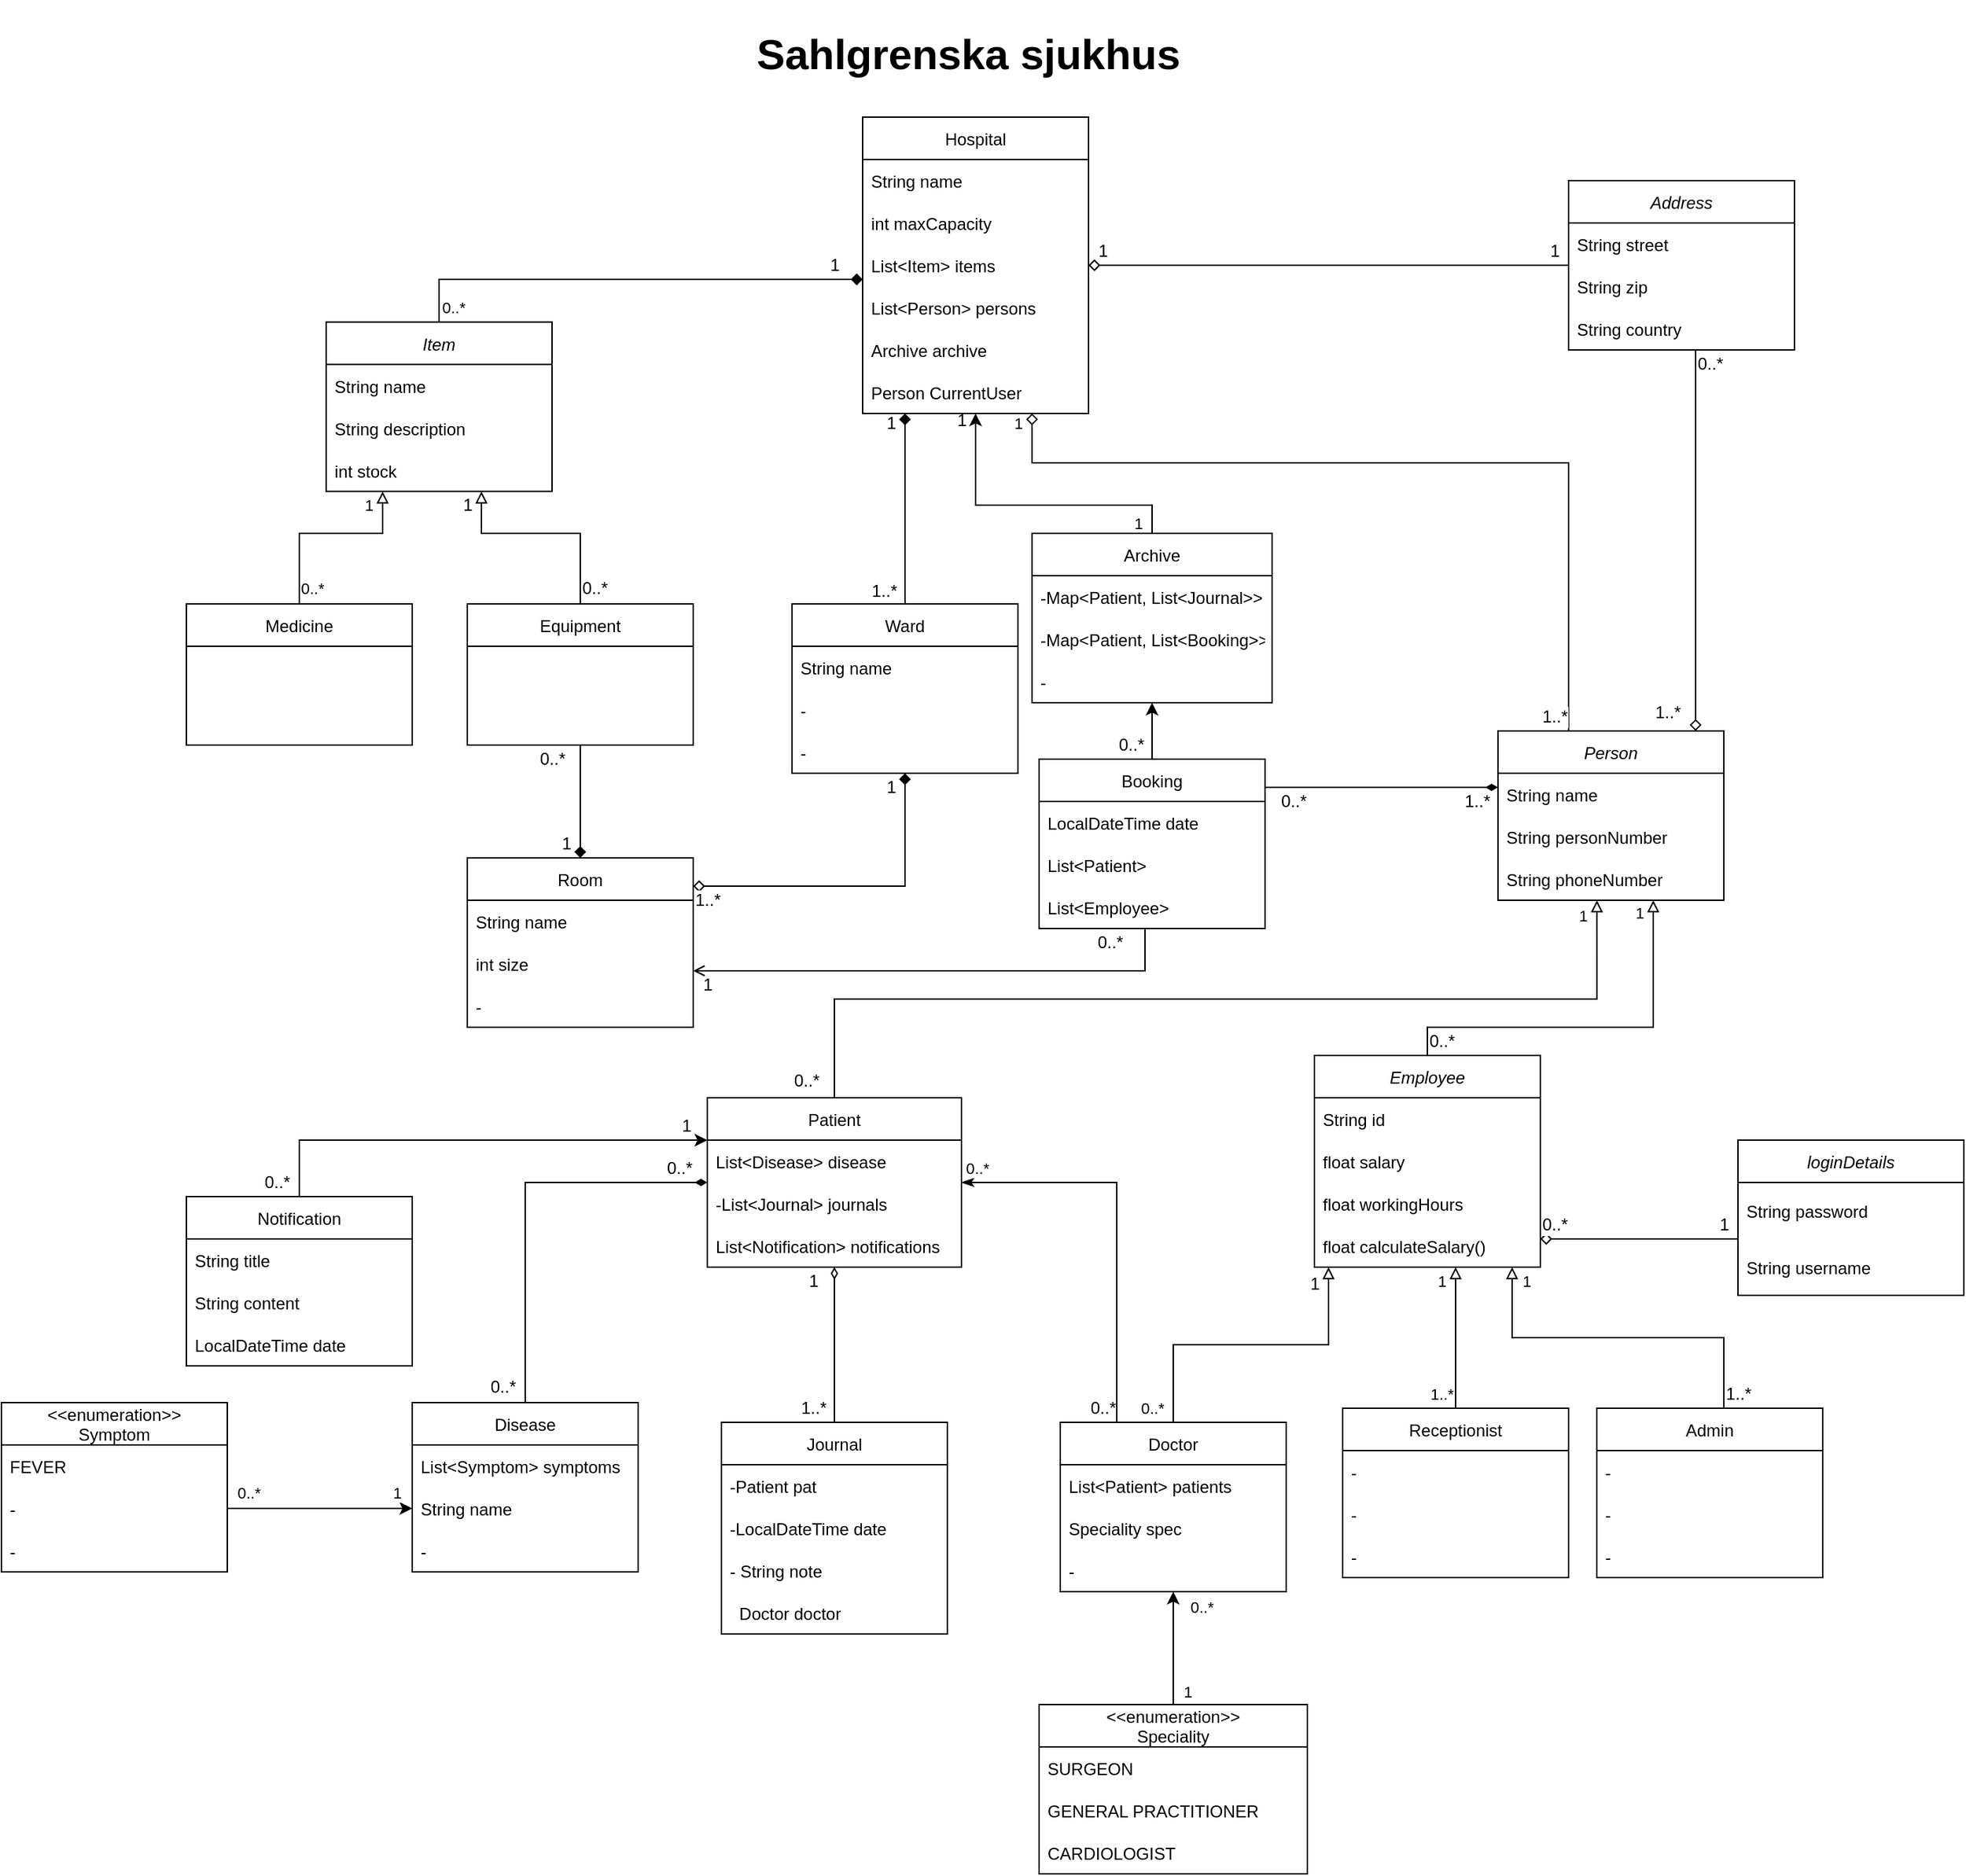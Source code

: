 <mxfile version="15.4.0" type="device"><diagram id="0UoRlzi65-XZR-ADYtH_" name="Page-1"><mxGraphModel dx="1663" dy="1570" grid="1" gridSize="10" guides="1" tooltips="1" connect="1" arrows="1" fold="1" page="1" pageScale="1" pageWidth="850" pageHeight="1100" math="0" shadow="0"><root><mxCell id="0"/><mxCell id="1" parent="0"/><mxCell id="B5mQjCqMpTKeqFQhilP3-2" value="&lt;h1 style=&quot;font-size: 30px;&quot;&gt;&lt;font style=&quot;font-size: 30px;&quot;&gt;&lt;span class=&quot;markedContent&quot; id=&quot;page3R_mcid2&quot; style=&quot;font-size: 30px;&quot;&gt;&lt;span style=&quot;left: 118.04px; top: 198.054px; font-size: 30px; font-family: sans-serif; transform: scaleX(0.93);&quot; dir=&quot;ltr&quot;&gt;Sahlgrenska sjukhus&lt;/span&gt;&lt;/span&gt;&lt;/font&gt;&lt;/h1&gt;" style="text;html=1;strokeColor=none;fillColor=none;align=center;verticalAlign=middle;whiteSpace=wrap;rounded=0;strokeWidth=8;fontSize=30;fontStyle=0" parent="1" vertex="1"><mxGeometry x="50" y="-390" width="370" height="40" as="geometry"/></mxCell><mxCell id="B5mQjCqMpTKeqFQhilP3-4" value="Person" style="swimlane;fontStyle=2;childLayout=stackLayout;horizontal=1;startSize=30;horizontalStack=0;resizeParent=1;resizeParentMax=0;resizeLast=0;collapsible=1;marginBottom=0;fontSize=12;strokeWidth=1;" parent="1" vertex="1"><mxGeometry x="610" y="110" width="160" height="120" as="geometry"/></mxCell><mxCell id="B5mQjCqMpTKeqFQhilP3-5" value="String name" style="text;strokeColor=none;fillColor=none;align=left;verticalAlign=middle;spacingLeft=4;spacingRight=4;overflow=hidden;points=[[0,0.5],[1,0.5]];portConstraint=eastwest;rotatable=0;fontSize=12;" parent="B5mQjCqMpTKeqFQhilP3-4" vertex="1"><mxGeometry y="30" width="160" height="30" as="geometry"/></mxCell><mxCell id="B5mQjCqMpTKeqFQhilP3-6" value="String personNumber" style="text;strokeColor=none;fillColor=none;align=left;verticalAlign=middle;spacingLeft=4;spacingRight=4;overflow=hidden;points=[[0,0.5],[1,0.5]];portConstraint=eastwest;rotatable=0;fontSize=12;" parent="B5mQjCqMpTKeqFQhilP3-4" vertex="1"><mxGeometry y="60" width="160" height="30" as="geometry"/></mxCell><mxCell id="B5mQjCqMpTKeqFQhilP3-7" value="String phoneNumber" style="text;strokeColor=none;fillColor=none;align=left;verticalAlign=middle;spacingLeft=4;spacingRight=4;overflow=hidden;points=[[0,0.5],[1,0.5]];portConstraint=eastwest;rotatable=0;fontSize=12;" parent="B5mQjCqMpTKeqFQhilP3-4" vertex="1"><mxGeometry y="90" width="160" height="30" as="geometry"/></mxCell><mxCell id="B5mQjCqMpTKeqFQhilP3-100" value="1" style="edgeStyle=orthogonalEdgeStyle;rounded=0;orthogonalLoop=1;jettySize=auto;html=1;fontSize=12;startArrow=diamond;startFill=1;endArrow=none;endFill=0;" parent="1" source="B5mQjCqMpTKeqFQhilP3-8" target="B5mQjCqMpTKeqFQhilP3-26" edge="1"><mxGeometry x="-0.75" y="10" relative="1" as="geometry"><mxPoint as="offset"/></mxGeometry></mxCell><mxCell id="B5mQjCqMpTKeqFQhilP3-144" value="0..*" style="edgeLabel;html=1;align=center;verticalAlign=middle;resizable=0;points=[];fontSize=12;" parent="B5mQjCqMpTKeqFQhilP3-100" vertex="1" connectable="0"><mxGeometry x="0.882" relative="1" as="geometry"><mxPoint x="-20" y="5" as="offset"/></mxGeometry></mxCell><mxCell id="B5mQjCqMpTKeqFQhilP3-8" value="Room" style="swimlane;fontStyle=0;childLayout=stackLayout;horizontal=1;startSize=30;horizontalStack=0;resizeParent=1;resizeParentMax=0;resizeLast=0;collapsible=1;marginBottom=0;fontSize=12;strokeWidth=1;" parent="1" vertex="1"><mxGeometry x="-120" y="200" width="160" height="120" as="geometry"/></mxCell><mxCell id="B5mQjCqMpTKeqFQhilP3-9" value="String name" style="text;strokeColor=none;fillColor=none;align=left;verticalAlign=middle;spacingLeft=4;spacingRight=4;overflow=hidden;points=[[0,0.5],[1,0.5]];portConstraint=eastwest;rotatable=0;fontSize=12;" parent="B5mQjCqMpTKeqFQhilP3-8" vertex="1"><mxGeometry y="30" width="160" height="30" as="geometry"/></mxCell><mxCell id="B5mQjCqMpTKeqFQhilP3-10" value="int size" style="text;strokeColor=none;fillColor=none;align=left;verticalAlign=middle;spacingLeft=4;spacingRight=4;overflow=hidden;points=[[0,0.5],[1,0.5]];portConstraint=eastwest;rotatable=0;fontSize=12;" parent="B5mQjCqMpTKeqFQhilP3-8" vertex="1"><mxGeometry y="60" width="160" height="30" as="geometry"/></mxCell><mxCell id="B5mQjCqMpTKeqFQhilP3-11" value="-" style="text;strokeColor=none;fillColor=none;align=left;verticalAlign=middle;spacingLeft=4;spacingRight=4;overflow=hidden;points=[[0,0.5],[1,0.5]];portConstraint=eastwest;rotatable=0;fontSize=12;" parent="B5mQjCqMpTKeqFQhilP3-8" vertex="1"><mxGeometry y="90" width="160" height="30" as="geometry"/></mxCell><mxCell id="LeWQNQjI-AW6BPyhMRMa-42" style="edgeStyle=orthogonalEdgeStyle;rounded=0;orthogonalLoop=1;jettySize=auto;html=1;entryX=0;entryY=0.25;entryDx=0;entryDy=0;" parent="1" source="B5mQjCqMpTKeqFQhilP3-12" target="B5mQjCqMpTKeqFQhilP3-16" edge="1"><mxGeometry relative="1" as="geometry"><Array as="points"><mxPoint x="-140" y="400"/><mxPoint x="-140" y="400"/></Array></mxGeometry></mxCell><mxCell id="B5mQjCqMpTKeqFQhilP3-12" value="Notification" style="swimlane;fontStyle=0;childLayout=stackLayout;horizontal=1;startSize=30;horizontalStack=0;resizeParent=1;resizeParentMax=0;resizeLast=0;collapsible=1;marginBottom=0;fontSize=12;strokeWidth=1;" parent="1" vertex="1"><mxGeometry x="-319" y="440" width="160" height="120" as="geometry"/></mxCell><mxCell id="B5mQjCqMpTKeqFQhilP3-13" value="String title" style="text;strokeColor=none;fillColor=none;align=left;verticalAlign=middle;spacingLeft=4;spacingRight=4;overflow=hidden;points=[[0,0.5],[1,0.5]];portConstraint=eastwest;rotatable=0;fontSize=12;" parent="B5mQjCqMpTKeqFQhilP3-12" vertex="1"><mxGeometry y="30" width="160" height="30" as="geometry"/></mxCell><mxCell id="B5mQjCqMpTKeqFQhilP3-14" value="String content" style="text;strokeColor=none;fillColor=none;align=left;verticalAlign=middle;spacingLeft=4;spacingRight=4;overflow=hidden;points=[[0,0.5],[1,0.5]];portConstraint=eastwest;rotatable=0;fontSize=12;" parent="B5mQjCqMpTKeqFQhilP3-12" vertex="1"><mxGeometry y="60" width="160" height="30" as="geometry"/></mxCell><mxCell id="B5mQjCqMpTKeqFQhilP3-15" value="LocalDateTime date" style="text;strokeColor=none;fillColor=none;align=left;verticalAlign=middle;spacingLeft=4;spacingRight=4;overflow=hidden;points=[[0,0.5],[1,0.5]];portConstraint=eastwest;rotatable=0;fontSize=12;" parent="B5mQjCqMpTKeqFQhilP3-12" vertex="1"><mxGeometry y="90" width="160" height="30" as="geometry"/></mxCell><mxCell id="B5mQjCqMpTKeqFQhilP3-53" style="edgeStyle=orthogonalEdgeStyle;rounded=0;orthogonalLoop=1;jettySize=auto;html=1;entryX=0.438;entryY=1;entryDx=0;entryDy=0;entryPerimeter=0;fontSize=12;endArrow=block;endFill=0;" parent="1" source="B5mQjCqMpTKeqFQhilP3-16" target="B5mQjCqMpTKeqFQhilP3-7" edge="1"><mxGeometry relative="1" as="geometry"><Array as="points"><mxPoint x="140" y="300"/><mxPoint x="680" y="300"/></Array></mxGeometry></mxCell><mxCell id="B5mQjCqMpTKeqFQhilP3-145" value="0..*" style="edgeLabel;html=1;align=center;verticalAlign=middle;resizable=0;points=[];fontSize=12;" parent="B5mQjCqMpTKeqFQhilP3-53" vertex="1" connectable="0"><mxGeometry x="-0.812" y="-2" relative="1" as="geometry"><mxPoint x="-22" y="52" as="offset"/></mxGeometry></mxCell><mxCell id="nRXnl9KmNHgFB3vZUYHG-23" value="1" style="edgeLabel;html=1;align=center;verticalAlign=middle;resizable=0;points=[];" parent="B5mQjCqMpTKeqFQhilP3-53" vertex="1" connectable="0"><mxGeometry x="0.943" relative="1" as="geometry"><mxPoint x="-10" y="-9" as="offset"/></mxGeometry></mxCell><mxCell id="B5mQjCqMpTKeqFQhilP3-82" style="edgeStyle=orthogonalEdgeStyle;rounded=0;orthogonalLoop=1;jettySize=auto;html=1;fontSize=12;startArrow=diamondThin;startFill=1;endArrow=none;endFill=0;" parent="1" source="B5mQjCqMpTKeqFQhilP3-16" target="B5mQjCqMpTKeqFQhilP3-78" edge="1"><mxGeometry relative="1" as="geometry"/></mxCell><mxCell id="B5mQjCqMpTKeqFQhilP3-87" style="edgeStyle=orthogonalEdgeStyle;rounded=0;orthogonalLoop=1;jettySize=auto;html=1;fontSize=12;startArrow=diamondThin;startFill=0;endArrow=none;endFill=0;" parent="1" source="B5mQjCqMpTKeqFQhilP3-16" target="B5mQjCqMpTKeqFQhilP3-83" edge="1"><mxGeometry relative="1" as="geometry"/></mxCell><mxCell id="B5mQjCqMpTKeqFQhilP3-16" value="Patient" style="swimlane;fontStyle=0;childLayout=stackLayout;horizontal=1;startSize=30;horizontalStack=0;resizeParent=1;resizeParentMax=0;resizeLast=0;collapsible=1;marginBottom=0;fontSize=12;strokeWidth=1;" parent="1" vertex="1"><mxGeometry x="50" y="370" width="180" height="120" as="geometry"/></mxCell><mxCell id="B5mQjCqMpTKeqFQhilP3-17" value="List&lt;Disease&gt; disease" style="text;strokeColor=none;fillColor=none;align=left;verticalAlign=middle;spacingLeft=4;spacingRight=4;overflow=hidden;points=[[0,0.5],[1,0.5]];portConstraint=eastwest;rotatable=0;fontSize=12;" parent="B5mQjCqMpTKeqFQhilP3-16" vertex="1"><mxGeometry y="30" width="180" height="30" as="geometry"/></mxCell><mxCell id="B5mQjCqMpTKeqFQhilP3-18" value="-List&lt;Journal&gt; journals" style="text;strokeColor=none;fillColor=none;align=left;verticalAlign=middle;spacingLeft=4;spacingRight=4;overflow=hidden;points=[[0,0.5],[1,0.5]];portConstraint=eastwest;rotatable=0;fontSize=12;" parent="B5mQjCqMpTKeqFQhilP3-16" vertex="1"><mxGeometry y="60" width="180" height="30" as="geometry"/></mxCell><mxCell id="B5mQjCqMpTKeqFQhilP3-19" value="List&lt;Notification&gt; notifications" style="text;strokeColor=none;fillColor=none;align=left;verticalAlign=middle;spacingLeft=4;spacingRight=4;overflow=hidden;points=[[0,0.5],[1,0.5]];portConstraint=eastwest;rotatable=0;fontSize=12;" parent="B5mQjCqMpTKeqFQhilP3-16" vertex="1"><mxGeometry y="90" width="180" height="30" as="geometry"/></mxCell><mxCell id="B5mQjCqMpTKeqFQhilP3-25" style="edgeStyle=orthogonalEdgeStyle;rounded=0;orthogonalLoop=1;jettySize=auto;html=1;fontSize=12;endArrow=block;endFill=0;" parent="1" source="B5mQjCqMpTKeqFQhilP3-20" target="B5mQjCqMpTKeqFQhilP3-4" edge="1"><mxGeometry relative="1" as="geometry"><Array as="points"><mxPoint x="560" y="320"/><mxPoint x="720" y="320"/></Array></mxGeometry></mxCell><mxCell id="B5mQjCqMpTKeqFQhilP3-132" value="0..*" style="edgeLabel;html=1;align=center;verticalAlign=middle;resizable=0;points=[];fontSize=12;" parent="B5mQjCqMpTKeqFQhilP3-25" vertex="1" connectable="0"><mxGeometry x="-0.867" relative="1" as="geometry"><mxPoint x="10" y="8" as="offset"/></mxGeometry></mxCell><mxCell id="nRXnl9KmNHgFB3vZUYHG-22" value="1" style="edgeLabel;html=1;align=center;verticalAlign=middle;resizable=0;points=[];" parent="B5mQjCqMpTKeqFQhilP3-25" vertex="1" connectable="0"><mxGeometry x="0.837" y="1" relative="1" as="geometry"><mxPoint x="-9" y="-13" as="offset"/></mxGeometry></mxCell><mxCell id="B5mQjCqMpTKeqFQhilP3-20" value="Employee" style="swimlane;fontStyle=2;childLayout=stackLayout;horizontal=1;startSize=30;horizontalStack=0;resizeParent=1;resizeParentMax=0;resizeLast=0;collapsible=1;marginBottom=0;fontSize=12;strokeWidth=1;" parent="1" vertex="1"><mxGeometry x="480" y="340" width="160" height="150" as="geometry"/></mxCell><mxCell id="B5mQjCqMpTKeqFQhilP3-21" value="String id" style="text;strokeColor=none;fillColor=none;align=left;verticalAlign=middle;spacingLeft=4;spacingRight=4;overflow=hidden;points=[[0,0.5],[1,0.5]];portConstraint=eastwest;rotatable=0;fontSize=12;" parent="B5mQjCqMpTKeqFQhilP3-20" vertex="1"><mxGeometry y="30" width="160" height="30" as="geometry"/></mxCell><mxCell id="B5mQjCqMpTKeqFQhilP3-22" value="float salary" style="text;strokeColor=none;fillColor=none;align=left;verticalAlign=middle;spacingLeft=4;spacingRight=4;overflow=hidden;points=[[0,0.5],[1,0.5]];portConstraint=eastwest;rotatable=0;fontSize=12;" parent="B5mQjCqMpTKeqFQhilP3-20" vertex="1"><mxGeometry y="60" width="160" height="30" as="geometry"/></mxCell><mxCell id="B5mQjCqMpTKeqFQhilP3-130" value="float workingHours" style="text;strokeColor=none;fillColor=none;align=left;verticalAlign=middle;spacingLeft=4;spacingRight=4;overflow=hidden;points=[[0,0.5],[1,0.5]];portConstraint=eastwest;rotatable=0;fontSize=12;" parent="B5mQjCqMpTKeqFQhilP3-20" vertex="1"><mxGeometry y="90" width="160" height="30" as="geometry"/></mxCell><mxCell id="B5mQjCqMpTKeqFQhilP3-131" value="float calculateSalary()" style="text;strokeColor=none;fillColor=none;align=left;verticalAlign=middle;spacingLeft=4;spacingRight=4;overflow=hidden;points=[[0,0.5],[1,0.5]];portConstraint=eastwest;rotatable=0;fontSize=12;" parent="B5mQjCqMpTKeqFQhilP3-20" vertex="1"><mxGeometry y="120" width="160" height="30" as="geometry"/></mxCell><mxCell id="B5mQjCqMpTKeqFQhilP3-26" value="Equipment" style="swimlane;fontStyle=0;childLayout=stackLayout;horizontal=1;startSize=30;horizontalStack=0;resizeParent=1;resizeParentMax=0;resizeLast=0;collapsible=1;marginBottom=0;fontSize=12;strokeWidth=1;" parent="1" vertex="1"><mxGeometry x="-120" y="20" width="160" height="100" as="geometry"/></mxCell><mxCell id="B5mQjCqMpTKeqFQhilP3-43" value="Address" style="swimlane;fontStyle=2;childLayout=stackLayout;horizontal=1;startSize=30;horizontalStack=0;resizeParent=1;resizeParentMax=0;resizeLast=0;collapsible=1;marginBottom=0;fontSize=12;strokeWidth=1;" parent="1" vertex="1"><mxGeometry x="660" y="-280" width="160" height="120" as="geometry"/></mxCell><mxCell id="B5mQjCqMpTKeqFQhilP3-44" value="String street" style="text;strokeColor=none;fillColor=none;align=left;verticalAlign=middle;spacingLeft=4;spacingRight=4;overflow=hidden;points=[[0,0.5],[1,0.5]];portConstraint=eastwest;rotatable=0;fontSize=12;" parent="B5mQjCqMpTKeqFQhilP3-43" vertex="1"><mxGeometry y="30" width="160" height="30" as="geometry"/></mxCell><mxCell id="B5mQjCqMpTKeqFQhilP3-45" value="String zip" style="text;strokeColor=none;fillColor=none;align=left;verticalAlign=middle;spacingLeft=4;spacingRight=4;overflow=hidden;points=[[0,0.5],[1,0.5]];portConstraint=eastwest;rotatable=0;fontSize=12;" parent="B5mQjCqMpTKeqFQhilP3-43" vertex="1"><mxGeometry y="60" width="160" height="30" as="geometry"/></mxCell><mxCell id="B5mQjCqMpTKeqFQhilP3-46" value="String country" style="text;strokeColor=none;fillColor=none;align=left;verticalAlign=middle;spacingLeft=4;spacingRight=4;overflow=hidden;points=[[0,0.5],[1,0.5]];portConstraint=eastwest;rotatable=0;fontSize=12;" parent="B5mQjCqMpTKeqFQhilP3-43" vertex="1"><mxGeometry y="90" width="160" height="30" as="geometry"/></mxCell><mxCell id="B5mQjCqMpTKeqFQhilP3-47" value="1..*" style="edgeStyle=orthogonalEdgeStyle;rounded=0;orthogonalLoop=1;jettySize=auto;html=1;fontSize=12;endArrow=none;endFill=0;startArrow=diamond;startFill=0;" parent="1" source="B5mQjCqMpTKeqFQhilP3-4" target="B5mQjCqMpTKeqFQhilP3-43" edge="1"><mxGeometry x="-0.9" y="20" relative="1" as="geometry"><mxPoint x="1030.0" y="70" as="targetPoint"/><Array as="points"><mxPoint x="750" y="80"/><mxPoint x="750" y="80"/></Array><mxPoint as="offset"/></mxGeometry></mxCell><mxCell id="B5mQjCqMpTKeqFQhilP3-159" value="0..*" style="edgeLabel;html=1;align=center;verticalAlign=middle;resizable=0;points=[];fontSize=12;" parent="B5mQjCqMpTKeqFQhilP3-47" vertex="1" connectable="0"><mxGeometry x="0.57" relative="1" as="geometry"><mxPoint x="10" y="-48" as="offset"/></mxGeometry></mxCell><mxCell id="B5mQjCqMpTKeqFQhilP3-73" value="1" style="edgeStyle=orthogonalEdgeStyle;rounded=0;orthogonalLoop=1;jettySize=auto;html=1;fontSize=12;startArrow=diamond;startFill=1;endArrow=none;endFill=0;" parent="1" source="B5mQjCqMpTKeqFQhilP3-59" target="B5mQjCqMpTKeqFQhilP3-69" edge="1"><mxGeometry x="-0.905" y="-10" relative="1" as="geometry"><Array as="points"><mxPoint x="190" y="-40"/><mxPoint x="190" y="-40"/></Array><mxPoint as="offset"/></mxGeometry></mxCell><mxCell id="B5mQjCqMpTKeqFQhilP3-107" value="1..*" style="edgeLabel;html=1;align=center;verticalAlign=middle;resizable=0;points=[];fontSize=12;" parent="B5mQjCqMpTKeqFQhilP3-73" vertex="1" connectable="0"><mxGeometry x="0.534" relative="1" as="geometry"><mxPoint x="-15" y="22" as="offset"/></mxGeometry></mxCell><mxCell id="B5mQjCqMpTKeqFQhilP3-75" style="edgeStyle=orthogonalEdgeStyle;rounded=0;orthogonalLoop=1;jettySize=auto;html=1;fontSize=12;startArrow=block;startFill=0;endArrow=none;endFill=0;" parent="1" source="nRXnl9KmNHgFB3vZUYHG-1" target="B5mQjCqMpTKeqFQhilP3-94" edge="1"><mxGeometry relative="1" as="geometry"><mxPoint x="720" y="-73.28" as="targetPoint"/><Array as="points"><mxPoint x="-180" y="-30"/><mxPoint x="-239" y="-30"/></Array></mxGeometry></mxCell><mxCell id="B5mQjCqMpTKeqFQhilP3-115" value="0..*" style="edgeLabel;html=1;align=center;verticalAlign=middle;resizable=0;points=[];fontSize=12;" parent="B5mQjCqMpTKeqFQhilP3-75" vertex="1" connectable="0"><mxGeometry x="0.894" y="-2" relative="1" as="geometry"><mxPoint x="-8" y="18" as="offset"/></mxGeometry></mxCell><mxCell id="nRXnl9KmNHgFB3vZUYHG-11" value="1" style="edgeLabel;html=1;align=center;verticalAlign=middle;resizable=0;points=[];" parent="B5mQjCqMpTKeqFQhilP3-75" vertex="1" connectable="0"><mxGeometry x="-0.502" relative="1" as="geometry"><mxPoint x="-5" y="-20" as="offset"/></mxGeometry></mxCell><mxCell id="nRXnl9KmNHgFB3vZUYHG-12" value="0..*" style="edgeLabel;html=1;align=center;verticalAlign=middle;resizable=0;points=[];" parent="B5mQjCqMpTKeqFQhilP3-75" vertex="1" connectable="0"><mxGeometry x="0.828" y="2" relative="1" as="geometry"><mxPoint x="7" as="offset"/></mxGeometry></mxCell><mxCell id="B5mQjCqMpTKeqFQhilP3-76" style="edgeStyle=orthogonalEdgeStyle;rounded=0;orthogonalLoop=1;jettySize=auto;html=1;fontSize=12;startArrow=block;startFill=0;endArrow=none;endFill=0;" parent="1" source="nRXnl9KmNHgFB3vZUYHG-1" target="B5mQjCqMpTKeqFQhilP3-26" edge="1"><mxGeometry relative="1" as="geometry"><Array as="points"><mxPoint x="-110" y="-30"/><mxPoint x="-40" y="-30"/></Array></mxGeometry></mxCell><mxCell id="B5mQjCqMpTKeqFQhilP3-108" value="1" style="edgeLabel;html=1;align=center;verticalAlign=middle;resizable=0;points=[];fontSize=12;" parent="B5mQjCqMpTKeqFQhilP3-76" vertex="1" connectable="0"><mxGeometry x="-0.684" y="-1" relative="1" as="geometry"><mxPoint x="-9" y="-14" as="offset"/></mxGeometry></mxCell><mxCell id="B5mQjCqMpTKeqFQhilP3-109" value="0..*" style="edgeLabel;html=1;align=center;verticalAlign=middle;resizable=0;points=[];fontSize=12;" parent="B5mQjCqMpTKeqFQhilP3-76" vertex="1" connectable="0"><mxGeometry x="0.725" y="2" relative="1" as="geometry"><mxPoint x="8" y="9" as="offset"/></mxGeometry></mxCell><mxCell id="B5mQjCqMpTKeqFQhilP3-88" style="edgeStyle=orthogonalEdgeStyle;rounded=0;orthogonalLoop=1;jettySize=auto;html=1;fontSize=12;startArrow=diamond;startFill=0;endArrow=none;endFill=0;" parent="1" source="B5mQjCqMpTKeqFQhilP3-59" target="B5mQjCqMpTKeqFQhilP3-4" edge="1"><mxGeometry relative="1" as="geometry"><Array as="points"><mxPoint x="280" y="-80"/><mxPoint x="660" y="-80"/></Array></mxGeometry></mxCell><mxCell id="B5mQjCqMpTKeqFQhilP3-111" value="1" style="edgeLabel;html=1;align=center;verticalAlign=middle;resizable=0;points=[];fontSize=12;" parent="B5mQjCqMpTKeqFQhilP3-88" vertex="1" connectable="0"><mxGeometry x="-0.905" y="1" relative="1" as="geometry"><mxPoint x="-51" y="-24" as="offset"/></mxGeometry></mxCell><mxCell id="B5mQjCqMpTKeqFQhilP3-112" value="1..*" style="edgeLabel;html=1;align=center;verticalAlign=middle;resizable=0;points=[];fontSize=12;" parent="B5mQjCqMpTKeqFQhilP3-88" vertex="1" connectable="0"><mxGeometry x="0.759" relative="1" as="geometry"><mxPoint x="-10" y="63" as="offset"/></mxGeometry></mxCell><mxCell id="nRXnl9KmNHgFB3vZUYHG-31" value="1" style="edgeLabel;html=1;align=center;verticalAlign=middle;resizable=0;points=[];" parent="B5mQjCqMpTKeqFQhilP3-88" vertex="1" connectable="0"><mxGeometry x="-0.953" y="3" relative="1" as="geometry"><mxPoint x="-13" y="-7" as="offset"/></mxGeometry></mxCell><mxCell id="B5mQjCqMpTKeqFQhilP3-93" style="edgeStyle=orthogonalEdgeStyle;rounded=0;orthogonalLoop=1;jettySize=auto;html=1;fontSize=12;startArrow=diamond;startFill=0;endArrow=none;endFill=0;" parent="1" source="B5mQjCqMpTKeqFQhilP3-59" target="B5mQjCqMpTKeqFQhilP3-43" edge="1"><mxGeometry relative="1" as="geometry"><Array as="points"><mxPoint x="310" y="-130"/></Array></mxGeometry></mxCell><mxCell id="B5mQjCqMpTKeqFQhilP3-113" value="1" style="edgeLabel;html=1;align=center;verticalAlign=middle;resizable=0;points=[];fontSize=12;" parent="B5mQjCqMpTKeqFQhilP3-93" vertex="1" connectable="0"><mxGeometry x="-0.918" y="-1" relative="1" as="geometry"><mxPoint x="-4" y="-11" as="offset"/></mxGeometry></mxCell><mxCell id="B5mQjCqMpTKeqFQhilP3-114" value="1" style="edgeLabel;html=1;align=center;verticalAlign=middle;resizable=0;points=[];fontSize=12;" parent="B5mQjCqMpTKeqFQhilP3-93" vertex="1" connectable="0"><mxGeometry x="0.869" y="-2" relative="1" as="geometry"><mxPoint x="12" y="-12" as="offset"/></mxGeometry></mxCell><mxCell id="B5mQjCqMpTKeqFQhilP3-59" value="Hospital" style="swimlane;fontStyle=0;childLayout=stackLayout;horizontal=1;startSize=30;horizontalStack=0;resizeParent=1;resizeParentMax=0;resizeLast=0;collapsible=1;marginBottom=0;fontSize=12;strokeWidth=1;" parent="1" vertex="1"><mxGeometry x="160" y="-325" width="160" height="210" as="geometry"/></mxCell><mxCell id="B5mQjCqMpTKeqFQhilP3-60" value="String name" style="text;strokeColor=none;fillColor=none;align=left;verticalAlign=middle;spacingLeft=4;spacingRight=4;overflow=hidden;points=[[0,0.5],[1,0.5]];portConstraint=eastwest;rotatable=0;fontSize=12;" parent="B5mQjCqMpTKeqFQhilP3-59" vertex="1"><mxGeometry y="30" width="160" height="30" as="geometry"/></mxCell><mxCell id="B5mQjCqMpTKeqFQhilP3-61" value="int maxCapacity" style="text;strokeColor=none;fillColor=none;align=left;verticalAlign=middle;spacingLeft=4;spacingRight=4;overflow=hidden;points=[[0,0.5],[1,0.5]];portConstraint=eastwest;rotatable=0;fontSize=12;" parent="B5mQjCqMpTKeqFQhilP3-59" vertex="1"><mxGeometry y="60" width="160" height="30" as="geometry"/></mxCell><mxCell id="nRXnl9KmNHgFB3vZUYHG-10" value="List&lt;Item&gt; items" style="text;strokeColor=none;fillColor=none;align=left;verticalAlign=middle;spacingLeft=4;spacingRight=4;overflow=hidden;points=[[0,0.5],[1,0.5]];portConstraint=eastwest;rotatable=0;fontSize=12;" parent="B5mQjCqMpTKeqFQhilP3-59" vertex="1"><mxGeometry y="90" width="160" height="30" as="geometry"/></mxCell><mxCell id="nRXnl9KmNHgFB3vZUYHG-32" value="List&lt;Person&gt; persons" style="text;strokeColor=none;fillColor=none;align=left;verticalAlign=middle;spacingLeft=4;spacingRight=4;overflow=hidden;points=[[0,0.5],[1,0.5]];portConstraint=eastwest;rotatable=0;fontSize=12;" parent="B5mQjCqMpTKeqFQhilP3-59" vertex="1"><mxGeometry y="120" width="160" height="30" as="geometry"/></mxCell><mxCell id="nRXnl9KmNHgFB3vZUYHG-42" value="Archive archive" style="text;strokeColor=none;fillColor=none;align=left;verticalAlign=middle;spacingLeft=4;spacingRight=4;overflow=hidden;points=[[0,0.5],[1,0.5]];portConstraint=eastwest;rotatable=0;fontSize=12;" parent="B5mQjCqMpTKeqFQhilP3-59" vertex="1"><mxGeometry y="150" width="160" height="30" as="geometry"/></mxCell><mxCell id="u0HvfiVG0HD8jwC7soJ5-3" value="Person CurrentUser" style="text;strokeColor=none;fillColor=none;align=left;verticalAlign=middle;spacingLeft=4;spacingRight=4;overflow=hidden;points=[[0,0.5],[1,0.5]];portConstraint=eastwest;rotatable=0;fontSize=12;" vertex="1" parent="B5mQjCqMpTKeqFQhilP3-59"><mxGeometry y="180" width="160" height="30" as="geometry"/></mxCell><mxCell id="B5mQjCqMpTKeqFQhilP3-64" value="loginDetails" style="swimlane;fontStyle=2;childLayout=stackLayout;horizontal=1;startSize=30;horizontalStack=0;resizeParent=1;resizeParentMax=0;resizeLast=0;collapsible=1;marginBottom=0;fontSize=12;strokeWidth=1;" parent="1" vertex="1"><mxGeometry x="780" y="400" width="160" height="110" as="geometry"/></mxCell><mxCell id="B5mQjCqMpTKeqFQhilP3-65" value="String password" style="text;strokeColor=none;fillColor=none;align=left;verticalAlign=middle;spacingLeft=4;spacingRight=4;overflow=hidden;points=[[0,0.5],[1,0.5]];portConstraint=eastwest;rotatable=0;fontSize=12;" parent="B5mQjCqMpTKeqFQhilP3-64" vertex="1"><mxGeometry y="30" width="160" height="40" as="geometry"/></mxCell><mxCell id="B5mQjCqMpTKeqFQhilP3-66" value="String username" style="text;strokeColor=none;fillColor=none;align=left;verticalAlign=middle;spacingLeft=4;spacingRight=4;overflow=hidden;points=[[0,0.5],[1,0.5]];portConstraint=eastwest;rotatable=0;fontSize=12;" parent="B5mQjCqMpTKeqFQhilP3-64" vertex="1"><mxGeometry y="70" width="160" height="40" as="geometry"/></mxCell><mxCell id="B5mQjCqMpTKeqFQhilP3-68" value="0..*" style="edgeStyle=orthogonalEdgeStyle;rounded=0;orthogonalLoop=1;jettySize=auto;html=1;fontSize=12;startArrow=diamond;startFill=0;endArrow=none;endFill=0;" parent="1" source="B5mQjCqMpTKeqFQhilP3-20" target="B5mQjCqMpTKeqFQhilP3-64" edge="1"><mxGeometry x="-0.857" y="10" relative="1" as="geometry"><Array as="points"><mxPoint x="730" y="470"/><mxPoint x="730" y="470"/></Array><mxPoint as="offset"/></mxGeometry></mxCell><mxCell id="B5mQjCqMpTKeqFQhilP3-143" value="1" style="edgeLabel;html=1;align=center;verticalAlign=middle;resizable=0;points=[];fontSize=12;" parent="B5mQjCqMpTKeqFQhilP3-68" vertex="1" connectable="0"><mxGeometry x="0.692" y="1" relative="1" as="geometry"><mxPoint x="11" y="-9" as="offset"/></mxGeometry></mxCell><mxCell id="B5mQjCqMpTKeqFQhilP3-74" value="1" style="edgeStyle=orthogonalEdgeStyle;rounded=0;orthogonalLoop=1;jettySize=auto;html=1;fontSize=12;startArrow=diamond;startFill=1;endArrow=diamond;endFill=0;" parent="1" source="B5mQjCqMpTKeqFQhilP3-69" target="B5mQjCqMpTKeqFQhilP3-8" edge="1"><mxGeometry x="-0.913" y="-10" relative="1" as="geometry"><Array as="points"><mxPoint x="190" y="220"/></Array><mxPoint as="offset"/></mxGeometry></mxCell><mxCell id="B5mQjCqMpTKeqFQhilP3-106" value="1..*" style="edgeLabel;html=1;align=center;verticalAlign=middle;resizable=0;points=[];fontSize=12;" parent="B5mQjCqMpTKeqFQhilP3-74" vertex="1" connectable="0"><mxGeometry x="0.226" relative="1" as="geometry"><mxPoint x="-79" y="10" as="offset"/></mxGeometry></mxCell><mxCell id="B5mQjCqMpTKeqFQhilP3-69" value="Ward" style="swimlane;fontStyle=0;childLayout=stackLayout;horizontal=1;startSize=30;horizontalStack=0;resizeParent=1;resizeParentMax=0;resizeLast=0;collapsible=1;marginBottom=0;fontSize=12;strokeWidth=1;" parent="1" vertex="1"><mxGeometry x="110" y="20" width="160" height="120" as="geometry"/></mxCell><mxCell id="B5mQjCqMpTKeqFQhilP3-70" value="String name" style="text;strokeColor=none;fillColor=none;align=left;verticalAlign=middle;spacingLeft=4;spacingRight=4;overflow=hidden;points=[[0,0.5],[1,0.5]];portConstraint=eastwest;rotatable=0;fontSize=12;" parent="B5mQjCqMpTKeqFQhilP3-69" vertex="1"><mxGeometry y="30" width="160" height="30" as="geometry"/></mxCell><mxCell id="B5mQjCqMpTKeqFQhilP3-71" value="-" style="text;strokeColor=none;fillColor=none;align=left;verticalAlign=middle;spacingLeft=4;spacingRight=4;overflow=hidden;points=[[0,0.5],[1,0.5]];portConstraint=eastwest;rotatable=0;fontSize=12;" parent="B5mQjCqMpTKeqFQhilP3-69" vertex="1"><mxGeometry y="60" width="160" height="30" as="geometry"/></mxCell><mxCell id="B5mQjCqMpTKeqFQhilP3-72" value="-" style="text;strokeColor=none;fillColor=none;align=left;verticalAlign=middle;spacingLeft=4;spacingRight=4;overflow=hidden;points=[[0,0.5],[1,0.5]];portConstraint=eastwest;rotatable=0;fontSize=12;" parent="B5mQjCqMpTKeqFQhilP3-69" vertex="1"><mxGeometry y="90" width="160" height="30" as="geometry"/></mxCell><mxCell id="B5mQjCqMpTKeqFQhilP3-78" value="Disease" style="swimlane;fontStyle=0;childLayout=stackLayout;horizontal=1;startSize=30;horizontalStack=0;resizeParent=1;resizeParentMax=0;resizeLast=0;collapsible=1;marginBottom=0;fontSize=12;strokeWidth=1;" parent="1" vertex="1"><mxGeometry x="-159" y="586" width="160" height="120" as="geometry"/></mxCell><mxCell id="B5mQjCqMpTKeqFQhilP3-79" value="List&lt;Symptom&gt; symptoms" style="text;strokeColor=none;fillColor=none;align=left;verticalAlign=middle;spacingLeft=4;spacingRight=4;overflow=hidden;points=[[0,0.5],[1,0.5]];portConstraint=eastwest;rotatable=0;fontSize=12;" parent="B5mQjCqMpTKeqFQhilP3-78" vertex="1"><mxGeometry y="30" width="160" height="30" as="geometry"/></mxCell><mxCell id="B5mQjCqMpTKeqFQhilP3-80" value="String name" style="text;strokeColor=none;fillColor=none;align=left;verticalAlign=middle;spacingLeft=4;spacingRight=4;overflow=hidden;points=[[0,0.5],[1,0.5]];portConstraint=eastwest;rotatable=0;fontSize=12;" parent="B5mQjCqMpTKeqFQhilP3-78" vertex="1"><mxGeometry y="60" width="160" height="30" as="geometry"/></mxCell><mxCell id="B5mQjCqMpTKeqFQhilP3-81" value="-" style="text;strokeColor=none;fillColor=none;align=left;verticalAlign=middle;spacingLeft=4;spacingRight=4;overflow=hidden;points=[[0,0.5],[1,0.5]];portConstraint=eastwest;rotatable=0;fontSize=12;" parent="B5mQjCqMpTKeqFQhilP3-78" vertex="1"><mxGeometry y="90" width="160" height="30" as="geometry"/></mxCell><mxCell id="B5mQjCqMpTKeqFQhilP3-83" value="Journal" style="swimlane;fontStyle=0;childLayout=stackLayout;horizontal=1;startSize=30;horizontalStack=0;resizeParent=1;resizeParentMax=0;resizeLast=0;collapsible=1;marginBottom=0;fontSize=12;strokeWidth=1;" parent="1" vertex="1"><mxGeometry x="60" y="600" width="160" height="150" as="geometry"/></mxCell><mxCell id="B5mQjCqMpTKeqFQhilP3-84" value="-Patient pat" style="text;strokeColor=none;fillColor=none;align=left;verticalAlign=middle;spacingLeft=4;spacingRight=4;overflow=hidden;points=[[0,0.5],[1,0.5]];portConstraint=eastwest;rotatable=0;fontSize=12;" parent="B5mQjCqMpTKeqFQhilP3-83" vertex="1"><mxGeometry y="30" width="160" height="30" as="geometry"/></mxCell><mxCell id="B5mQjCqMpTKeqFQhilP3-85" value="-LocalDateTime date" style="text;strokeColor=none;fillColor=none;align=left;verticalAlign=middle;spacingLeft=4;spacingRight=4;overflow=hidden;points=[[0,0.5],[1,0.5]];portConstraint=eastwest;rotatable=0;fontSize=12;" parent="B5mQjCqMpTKeqFQhilP3-83" vertex="1"><mxGeometry y="60" width="160" height="30" as="geometry"/></mxCell><mxCell id="B5mQjCqMpTKeqFQhilP3-86" value="- String note" style="text;strokeColor=none;fillColor=none;align=left;verticalAlign=middle;spacingLeft=4;spacingRight=4;overflow=hidden;points=[[0,0.5],[1,0.5]];portConstraint=eastwest;rotatable=0;fontSize=12;" parent="B5mQjCqMpTKeqFQhilP3-83" vertex="1"><mxGeometry y="90" width="160" height="30" as="geometry"/></mxCell><mxCell id="nRXnl9KmNHgFB3vZUYHG-40" value="  Doctor doctor" style="text;strokeColor=none;fillColor=none;align=left;verticalAlign=middle;spacingLeft=4;spacingRight=4;overflow=hidden;points=[[0,0.5],[1,0.5]];portConstraint=eastwest;rotatable=0;fontSize=12;" parent="B5mQjCqMpTKeqFQhilP3-83" vertex="1"><mxGeometry y="120" width="160" height="30" as="geometry"/></mxCell><mxCell id="B5mQjCqMpTKeqFQhilP3-94" value="Medicine" style="swimlane;fontStyle=0;childLayout=stackLayout;horizontal=1;startSize=30;horizontalStack=0;resizeParent=1;resizeParentMax=0;resizeLast=0;collapsible=1;marginBottom=0;fontSize=12;strokeWidth=1;" parent="1" vertex="1"><mxGeometry x="-319" y="20" width="160" height="100" as="geometry"/></mxCell><mxCell id="B5mQjCqMpTKeqFQhilP3-118" value="1" style="text;html=1;align=center;verticalAlign=middle;resizable=0;points=[];autosize=1;strokeColor=none;fillColor=none;fontSize=12;" parent="1" vertex="1"><mxGeometry x="130" y="-230" width="20" height="20" as="geometry"/></mxCell><mxCell id="B5mQjCqMpTKeqFQhilP3-125" value="1" style="edgeStyle=orthogonalEdgeStyle;rounded=0;orthogonalLoop=1;jettySize=auto;html=1;fontSize=12;startArrow=none;startFill=0;endArrow=block;endFill=0;" parent="1" source="B5mQjCqMpTKeqFQhilP3-119" target="B5mQjCqMpTKeqFQhilP3-20" edge="1"><mxGeometry x="0.895" y="10" relative="1" as="geometry"><Array as="points"><mxPoint x="380" y="545"/><mxPoint x="490" y="545"/></Array><mxPoint as="offset"/></mxGeometry></mxCell><mxCell id="nRXnl9KmNHgFB3vZUYHG-13" value="0..*" style="edgeLabel;html=1;align=center;verticalAlign=middle;resizable=0;points=[];" parent="B5mQjCqMpTKeqFQhilP3-125" vertex="1" connectable="0"><mxGeometry x="-0.826" y="-3" relative="1" as="geometry"><mxPoint x="-18" y="9" as="offset"/></mxGeometry></mxCell><mxCell id="B5mQjCqMpTKeqFQhilP3-141" style="edgeStyle=orthogonalEdgeStyle;rounded=0;orthogonalLoop=1;jettySize=auto;html=1;fontSize=12;startArrow=none;startFill=0;endArrow=classicThin;endFill=1;exitX=0.25;exitY=0;exitDx=0;exitDy=0;" parent="1" source="B5mQjCqMpTKeqFQhilP3-119" target="B5mQjCqMpTKeqFQhilP3-16" edge="1"><mxGeometry relative="1" as="geometry"><Array as="points"><mxPoint x="340" y="430"/></Array></mxGeometry></mxCell><mxCell id="nRXnl9KmNHgFB3vZUYHG-26" value="0..*" style="edgeLabel;html=1;align=center;verticalAlign=middle;resizable=0;points=[];" parent="B5mQjCqMpTKeqFQhilP3-141" vertex="1" connectable="0"><mxGeometry x="0.839" y="3" relative="1" as="geometry"><mxPoint x="-12" y="-13" as="offset"/></mxGeometry></mxCell><mxCell id="B5mQjCqMpTKeqFQhilP3-119" value="Doctor" style="swimlane;fontStyle=0;childLayout=stackLayout;horizontal=1;startSize=30;horizontalStack=0;resizeParent=1;resizeParentMax=0;resizeLast=0;collapsible=1;marginBottom=0;fontSize=12;strokeWidth=1;" parent="1" vertex="1"><mxGeometry x="300" y="600" width="160" height="120" as="geometry"/></mxCell><mxCell id="B5mQjCqMpTKeqFQhilP3-120" value="List&lt;Patient&gt; patients" style="text;strokeColor=none;fillColor=none;align=left;verticalAlign=middle;spacingLeft=4;spacingRight=4;overflow=hidden;points=[[0,0.5],[1,0.5]];portConstraint=eastwest;rotatable=0;fontSize=12;" parent="B5mQjCqMpTKeqFQhilP3-119" vertex="1"><mxGeometry y="30" width="160" height="30" as="geometry"/></mxCell><mxCell id="B5mQjCqMpTKeqFQhilP3-121" value="Speciality spec" style="text;strokeColor=none;fillColor=none;align=left;verticalAlign=middle;spacingLeft=4;spacingRight=4;overflow=hidden;points=[[0,0.5],[1,0.5]];portConstraint=eastwest;rotatable=0;fontSize=12;" parent="B5mQjCqMpTKeqFQhilP3-119" vertex="1"><mxGeometry y="60" width="160" height="30" as="geometry"/></mxCell><mxCell id="B5mQjCqMpTKeqFQhilP3-122" value="-" style="text;strokeColor=none;fillColor=none;align=left;verticalAlign=middle;spacingLeft=4;spacingRight=4;overflow=hidden;points=[[0,0.5],[1,0.5]];portConstraint=eastwest;rotatable=0;fontSize=12;" parent="B5mQjCqMpTKeqFQhilP3-119" vertex="1"><mxGeometry y="90" width="160" height="30" as="geometry"/></mxCell><mxCell id="B5mQjCqMpTKeqFQhilP3-162" style="edgeStyle=orthogonalEdgeStyle;rounded=0;orthogonalLoop=1;jettySize=auto;html=1;fontSize=12;startArrow=none;startFill=0;endArrow=open;endFill=0;" parent="1" source="B5mQjCqMpTKeqFQhilP3-146" target="B5mQjCqMpTKeqFQhilP3-8" edge="1"><mxGeometry relative="1" as="geometry"><Array as="points"><mxPoint x="360" y="280"/></Array></mxGeometry></mxCell><mxCell id="B5mQjCqMpTKeqFQhilP3-164" style="edgeStyle=orthogonalEdgeStyle;rounded=0;orthogonalLoop=1;jettySize=auto;html=1;fontSize=12;startArrow=none;startFill=0;endArrow=diamondThin;endFill=1;" parent="1" source="B5mQjCqMpTKeqFQhilP3-146" edge="1"><mxGeometry relative="1" as="geometry"><Array as="points"><mxPoint x="400" y="150"/></Array><mxPoint x="610" y="150" as="targetPoint"/></mxGeometry></mxCell><mxCell id="LeWQNQjI-AW6BPyhMRMa-22" style="edgeStyle=orthogonalEdgeStyle;rounded=0;orthogonalLoop=1;jettySize=auto;html=1;" parent="1" source="B5mQjCqMpTKeqFQhilP3-146" target="LeWQNQjI-AW6BPyhMRMa-1" edge="1"><mxGeometry relative="1" as="geometry"><Array as="points"><mxPoint x="400" y="70"/><mxPoint x="400" y="70"/></Array></mxGeometry></mxCell><mxCell id="B5mQjCqMpTKeqFQhilP3-146" value="Booking" style="swimlane;fontStyle=0;childLayout=stackLayout;horizontal=1;startSize=30;horizontalStack=0;resizeParent=1;resizeParentMax=0;resizeLast=0;collapsible=1;marginBottom=0;fontSize=12;strokeWidth=1;" parent="1" vertex="1"><mxGeometry x="285" y="130" width="160" height="120" as="geometry"/></mxCell><mxCell id="B5mQjCqMpTKeqFQhilP3-147" value="LocalDateTime date" style="text;strokeColor=none;fillColor=none;align=left;verticalAlign=middle;spacingLeft=4;spacingRight=4;overflow=hidden;points=[[0,0.5],[1,0.5]];portConstraint=eastwest;rotatable=0;fontSize=12;" parent="B5mQjCqMpTKeqFQhilP3-146" vertex="1"><mxGeometry y="30" width="160" height="30" as="geometry"/></mxCell><mxCell id="B5mQjCqMpTKeqFQhilP3-148" value="List&lt;Patient&gt;" style="text;strokeColor=none;fillColor=none;align=left;verticalAlign=middle;spacingLeft=4;spacingRight=4;overflow=hidden;points=[[0,0.5],[1,0.5]];portConstraint=eastwest;rotatable=0;fontSize=12;" parent="B5mQjCqMpTKeqFQhilP3-146" vertex="1"><mxGeometry y="60" width="160" height="30" as="geometry"/></mxCell><mxCell id="B5mQjCqMpTKeqFQhilP3-149" value="List&lt;Employee&gt;" style="text;strokeColor=none;fillColor=none;align=left;verticalAlign=middle;spacingLeft=4;spacingRight=4;overflow=hidden;points=[[0,0.5],[1,0.5]];portConstraint=eastwest;rotatable=0;fontSize=12;" parent="B5mQjCqMpTKeqFQhilP3-146" vertex="1"><mxGeometry y="90" width="160" height="30" as="geometry"/></mxCell><mxCell id="B5mQjCqMpTKeqFQhilP3-172" style="edgeStyle=orthogonalEdgeStyle;rounded=0;orthogonalLoop=1;jettySize=auto;html=1;fontSize=12;startArrow=none;startFill=0;endArrow=block;endFill=0;" parent="1" source="B5mQjCqMpTKeqFQhilP3-168" target="B5mQjCqMpTKeqFQhilP3-20" edge="1"><mxGeometry relative="1" as="geometry"><Array as="points"><mxPoint x="580" y="570"/><mxPoint x="580" y="570"/></Array></mxGeometry></mxCell><mxCell id="nRXnl9KmNHgFB3vZUYHG-18" value="1" style="edgeLabel;html=1;align=center;verticalAlign=middle;resizable=0;points=[];" parent="B5mQjCqMpTKeqFQhilP3-172" vertex="1" connectable="0"><mxGeometry x="0.88" y="1" relative="1" as="geometry"><mxPoint x="-9" y="4" as="offset"/></mxGeometry></mxCell><mxCell id="nRXnl9KmNHgFB3vZUYHG-19" value="0..*" style="edgeLabel;html=1;align=center;verticalAlign=middle;resizable=0;points=[];" parent="B5mQjCqMpTKeqFQhilP3-172" vertex="1" connectable="0"><mxGeometry x="-0.701" y="1" relative="1" as="geometry"><mxPoint x="-19" y="27" as="offset"/></mxGeometry></mxCell><mxCell id="u0HvfiVG0HD8jwC7soJ5-1" value="1" style="edgeLabel;html=1;align=center;verticalAlign=middle;resizable=0;points=[];" vertex="1" connectable="0" parent="B5mQjCqMpTKeqFQhilP3-172"><mxGeometry x="0.88" y="1" relative="1" as="geometry"><mxPoint x="51" y="4" as="offset"/></mxGeometry></mxCell><mxCell id="u0HvfiVG0HD8jwC7soJ5-2" value="1..*" style="edgeLabel;html=1;align=center;verticalAlign=middle;resizable=0;points=[];" vertex="1" connectable="0" parent="B5mQjCqMpTKeqFQhilP3-172"><mxGeometry x="-0.7" y="-3" relative="1" as="geometry"><mxPoint x="-13" y="5" as="offset"/></mxGeometry></mxCell><mxCell id="B5mQjCqMpTKeqFQhilP3-168" value="Receptionist" style="swimlane;fontStyle=0;childLayout=stackLayout;horizontal=1;startSize=30;horizontalStack=0;resizeParent=1;resizeParentMax=0;resizeLast=0;collapsible=1;marginBottom=0;fontSize=12;strokeWidth=1;" parent="1" vertex="1"><mxGeometry x="500" y="590" width="160" height="120" as="geometry"/></mxCell><mxCell id="B5mQjCqMpTKeqFQhilP3-169" value="-" style="text;strokeColor=none;fillColor=none;align=left;verticalAlign=middle;spacingLeft=4;spacingRight=4;overflow=hidden;points=[[0,0.5],[1,0.5]];portConstraint=eastwest;rotatable=0;fontSize=12;" parent="B5mQjCqMpTKeqFQhilP3-168" vertex="1"><mxGeometry y="30" width="160" height="30" as="geometry"/></mxCell><mxCell id="B5mQjCqMpTKeqFQhilP3-170" value="-" style="text;strokeColor=none;fillColor=none;align=left;verticalAlign=middle;spacingLeft=4;spacingRight=4;overflow=hidden;points=[[0,0.5],[1,0.5]];portConstraint=eastwest;rotatable=0;fontSize=12;" parent="B5mQjCqMpTKeqFQhilP3-168" vertex="1"><mxGeometry y="60" width="160" height="30" as="geometry"/></mxCell><mxCell id="B5mQjCqMpTKeqFQhilP3-171" value="-" style="text;strokeColor=none;fillColor=none;align=left;verticalAlign=middle;spacingLeft=4;spacingRight=4;overflow=hidden;points=[[0,0.5],[1,0.5]];portConstraint=eastwest;rotatable=0;fontSize=12;" parent="B5mQjCqMpTKeqFQhilP3-168" vertex="1"><mxGeometry y="90" width="160" height="30" as="geometry"/></mxCell><mxCell id="B5mQjCqMpTKeqFQhilP3-182" style="edgeStyle=orthogonalEdgeStyle;rounded=0;orthogonalLoop=1;jettySize=auto;html=1;fontSize=12;startArrow=none;startFill=0;endArrow=block;endFill=0;" parent="1" source="B5mQjCqMpTKeqFQhilP3-177" target="B5mQjCqMpTKeqFQhilP3-20" edge="1"><mxGeometry relative="1" as="geometry"><Array as="points"><mxPoint x="770" y="540"/><mxPoint x="620" y="540"/></Array></mxGeometry></mxCell><mxCell id="B5mQjCqMpTKeqFQhilP3-177" value="Admin" style="swimlane;fontStyle=0;childLayout=stackLayout;horizontal=1;startSize=30;horizontalStack=0;resizeParent=1;resizeParentMax=0;resizeLast=0;collapsible=1;marginBottom=0;fontSize=12;strokeWidth=1;" parent="1" vertex="1"><mxGeometry x="680" y="590" width="160" height="120" as="geometry"/></mxCell><mxCell id="B5mQjCqMpTKeqFQhilP3-178" value="-" style="text;strokeColor=none;fillColor=none;align=left;verticalAlign=middle;spacingLeft=4;spacingRight=4;overflow=hidden;points=[[0,0.5],[1,0.5]];portConstraint=eastwest;rotatable=0;fontSize=12;" parent="B5mQjCqMpTKeqFQhilP3-177" vertex="1"><mxGeometry y="30" width="160" height="30" as="geometry"/></mxCell><mxCell id="B5mQjCqMpTKeqFQhilP3-179" value="-" style="text;strokeColor=none;fillColor=none;align=left;verticalAlign=middle;spacingLeft=4;spacingRight=4;overflow=hidden;points=[[0,0.5],[1,0.5]];portConstraint=eastwest;rotatable=0;fontSize=12;" parent="B5mQjCqMpTKeqFQhilP3-177" vertex="1"><mxGeometry y="60" width="160" height="30" as="geometry"/></mxCell><mxCell id="B5mQjCqMpTKeqFQhilP3-180" value="-" style="text;strokeColor=none;fillColor=none;align=left;verticalAlign=middle;spacingLeft=4;spacingRight=4;overflow=hidden;points=[[0,0.5],[1,0.5]];portConstraint=eastwest;rotatable=0;fontSize=12;" parent="B5mQjCqMpTKeqFQhilP3-177" vertex="1"><mxGeometry y="90" width="160" height="30" as="geometry"/></mxCell><mxCell id="DDVY3Nt3nS0iTd7MeDLq-1" value="&lt;&lt;enumeration&gt;&gt;&#10;Symptom" style="swimlane;fontStyle=0;childLayout=stackLayout;horizontal=1;startSize=30;horizontalStack=0;resizeParent=1;resizeParentMax=0;resizeLast=0;collapsible=1;marginBottom=0;fontSize=12;strokeWidth=1;" parent="1" vertex="1"><mxGeometry x="-450" y="586" width="160" height="120" as="geometry"/></mxCell><mxCell id="DDVY3Nt3nS0iTd7MeDLq-2" value="FEVER" style="text;strokeColor=none;fillColor=none;align=left;verticalAlign=middle;spacingLeft=4;spacingRight=4;overflow=hidden;points=[[0,0.5],[1,0.5]];portConstraint=eastwest;rotatable=0;fontSize=12;" parent="DDVY3Nt3nS0iTd7MeDLq-1" vertex="1"><mxGeometry y="30" width="160" height="30" as="geometry"/></mxCell><mxCell id="DDVY3Nt3nS0iTd7MeDLq-3" value="-" style="text;strokeColor=none;fillColor=none;align=left;verticalAlign=middle;spacingLeft=4;spacingRight=4;overflow=hidden;points=[[0,0.5],[1,0.5]];portConstraint=eastwest;rotatable=0;fontSize=12;" parent="DDVY3Nt3nS0iTd7MeDLq-1" vertex="1"><mxGeometry y="60" width="160" height="30" as="geometry"/></mxCell><mxCell id="DDVY3Nt3nS0iTd7MeDLq-4" value="-" style="text;strokeColor=none;fillColor=none;align=left;verticalAlign=middle;spacingLeft=4;spacingRight=4;overflow=hidden;points=[[0,0.5],[1,0.5]];portConstraint=eastwest;rotatable=0;fontSize=12;" parent="DDVY3Nt3nS0iTd7MeDLq-1" vertex="1"><mxGeometry y="90" width="160" height="30" as="geometry"/></mxCell><mxCell id="LeWQNQjI-AW6BPyhMRMa-21" value="1" style="edgeStyle=orthogonalEdgeStyle;rounded=0;orthogonalLoop=1;jettySize=auto;html=1;" parent="1" source="LeWQNQjI-AW6BPyhMRMa-1" target="B5mQjCqMpTKeqFQhilP3-59" edge="1"><mxGeometry x="-0.929" y="10" relative="1" as="geometry"><Array as="points"><mxPoint x="365" y="-50"/><mxPoint x="240" y="-50"/></Array><mxPoint as="offset"/></mxGeometry></mxCell><mxCell id="LeWQNQjI-AW6BPyhMRMa-1" value="Archive" style="swimlane;fontStyle=0;childLayout=stackLayout;horizontal=1;startSize=30;horizontalStack=0;resizeParent=1;resizeParentMax=0;resizeLast=0;collapsible=1;marginBottom=0;fontSize=12;strokeWidth=1;" parent="1" vertex="1"><mxGeometry x="280" y="-30" width="170" height="120" as="geometry"/></mxCell><mxCell id="LeWQNQjI-AW6BPyhMRMa-2" value="-Map&lt;Patient, List&lt;Journal&gt;&gt;" style="text;strokeColor=none;fillColor=none;align=left;verticalAlign=middle;spacingLeft=4;spacingRight=4;overflow=hidden;points=[[0,0.5],[1,0.5]];portConstraint=eastwest;rotatable=0;fontSize=12;fontStyle=0" parent="LeWQNQjI-AW6BPyhMRMa-1" vertex="1"><mxGeometry y="30" width="170" height="30" as="geometry"/></mxCell><mxCell id="LeWQNQjI-AW6BPyhMRMa-10" value="-Map&lt;Patient, List&lt;Booking&gt;&gt;" style="text;strokeColor=none;fillColor=none;align=left;verticalAlign=middle;spacingLeft=4;spacingRight=4;overflow=hidden;points=[[0,0.5],[1,0.5]];portConstraint=eastwest;rotatable=0;fontSize=12;" parent="LeWQNQjI-AW6BPyhMRMa-1" vertex="1"><mxGeometry y="60" width="170" height="30" as="geometry"/></mxCell><mxCell id="LeWQNQjI-AW6BPyhMRMa-3" value="-" style="text;strokeColor=none;fillColor=none;align=left;verticalAlign=middle;spacingLeft=4;spacingRight=4;overflow=hidden;points=[[0,0.5],[1,0.5]];portConstraint=eastwest;rotatable=0;fontSize=12;" parent="LeWQNQjI-AW6BPyhMRMa-1" vertex="1"><mxGeometry y="90" width="170" height="30" as="geometry"/></mxCell><mxCell id="LeWQNQjI-AW6BPyhMRMa-15" value="1" style="text;html=1;align=center;verticalAlign=middle;resizable=0;points=[];autosize=1;strokeColor=none;fillColor=none;" parent="1" vertex="1"><mxGeometry x="40" y="280" width="20" height="20" as="geometry"/></mxCell><mxCell id="LeWQNQjI-AW6BPyhMRMa-16" value="0..*" style="text;html=1;align=center;verticalAlign=middle;resizable=0;points=[];autosize=1;strokeColor=none;fillColor=none;" parent="1" vertex="1"><mxGeometry x="320" y="250" width="30" height="20" as="geometry"/></mxCell><mxCell id="LeWQNQjI-AW6BPyhMRMa-17" value="1..*" style="text;html=1;align=center;verticalAlign=middle;resizable=0;points=[];autosize=1;strokeColor=none;fillColor=none;" parent="1" vertex="1"><mxGeometry x="580" y="150" width="30" height="20" as="geometry"/></mxCell><mxCell id="LeWQNQjI-AW6BPyhMRMa-18" value="0..*" style="text;html=1;align=center;verticalAlign=middle;resizable=0;points=[];autosize=1;strokeColor=none;fillColor=none;" parent="1" vertex="1"><mxGeometry x="450" y="150" width="30" height="20" as="geometry"/></mxCell><mxCell id="LeWQNQjI-AW6BPyhMRMa-40" style="edgeStyle=orthogonalEdgeStyle;rounded=0;orthogonalLoop=1;jettySize=auto;html=1;" parent="1" source="LeWQNQjI-AW6BPyhMRMa-27" target="B5mQjCqMpTKeqFQhilP3-119" edge="1"><mxGeometry relative="1" as="geometry"/></mxCell><mxCell id="u0HvfiVG0HD8jwC7soJ5-4" value="1" style="edgeLabel;html=1;align=center;verticalAlign=middle;resizable=0;points=[];" vertex="1" connectable="0" parent="LeWQNQjI-AW6BPyhMRMa-40"><mxGeometry x="-0.236" y="-2" relative="1" as="geometry"><mxPoint x="8" y="21" as="offset"/></mxGeometry></mxCell><mxCell id="u0HvfiVG0HD8jwC7soJ5-6" value="0..*" style="edgeLabel;html=1;align=center;verticalAlign=middle;resizable=0;points=[];" vertex="1" connectable="0" parent="LeWQNQjI-AW6BPyhMRMa-40"><mxGeometry x="0.364" y="2" relative="1" as="geometry"><mxPoint x="22" y="-15" as="offset"/></mxGeometry></mxCell><mxCell id="LeWQNQjI-AW6BPyhMRMa-27" value="&lt;&lt;enumeration&gt;&gt;&#10;Speciality" style="swimlane;fontStyle=0;childLayout=stackLayout;horizontal=1;startSize=30;horizontalStack=0;resizeParent=1;resizeParentMax=0;resizeLast=0;collapsible=1;marginBottom=0;fontSize=12;strokeWidth=1;" parent="1" vertex="1"><mxGeometry x="285" y="800" width="190" height="120" as="geometry"/></mxCell><mxCell id="LeWQNQjI-AW6BPyhMRMa-28" value="SURGEON" style="text;strokeColor=none;fillColor=none;align=left;verticalAlign=middle;spacingLeft=4;spacingRight=4;overflow=hidden;points=[[0,0.5],[1,0.5]];portConstraint=eastwest;rotatable=0;fontSize=12;" parent="LeWQNQjI-AW6BPyhMRMa-27" vertex="1"><mxGeometry y="30" width="190" height="30" as="geometry"/></mxCell><mxCell id="LeWQNQjI-AW6BPyhMRMa-29" value="GENERAL PRACTITIONER" style="text;strokeColor=none;fillColor=none;align=left;verticalAlign=middle;spacingLeft=4;spacingRight=4;overflow=hidden;points=[[0,0.5],[1,0.5]];portConstraint=eastwest;rotatable=0;fontSize=12;" parent="LeWQNQjI-AW6BPyhMRMa-27" vertex="1"><mxGeometry y="60" width="190" height="30" as="geometry"/></mxCell><mxCell id="LeWQNQjI-AW6BPyhMRMa-30" value="CARDIOLOGIST" style="text;strokeColor=none;fillColor=none;align=left;verticalAlign=middle;spacingLeft=4;spacingRight=4;overflow=hidden;points=[[0,0.5],[1,0.5]];portConstraint=eastwest;rotatable=0;fontSize=12;" parent="LeWQNQjI-AW6BPyhMRMa-27" vertex="1"><mxGeometry y="90" width="190" height="30" as="geometry"/></mxCell><mxCell id="LeWQNQjI-AW6BPyhMRMa-44" style="edgeStyle=orthogonalEdgeStyle;rounded=0;orthogonalLoop=1;jettySize=auto;html=1;" parent="1" source="DDVY3Nt3nS0iTd7MeDLq-3" target="B5mQjCqMpTKeqFQhilP3-80" edge="1"><mxGeometry relative="1" as="geometry"/></mxCell><mxCell id="nRXnl9KmNHgFB3vZUYHG-24" value="0..*" style="edgeLabel;html=1;align=center;verticalAlign=middle;resizable=0;points=[];" parent="LeWQNQjI-AW6BPyhMRMa-44" vertex="1" connectable="0"><mxGeometry x="-0.699" y="-2" relative="1" as="geometry"><mxPoint x="-5" y="-13" as="offset"/></mxGeometry></mxCell><mxCell id="nRXnl9KmNHgFB3vZUYHG-25" value="1" style="edgeLabel;html=1;align=center;verticalAlign=middle;resizable=0;points=[];" parent="LeWQNQjI-AW6BPyhMRMa-44" vertex="1" connectable="0"><mxGeometry x="0.702" y="1" relative="1" as="geometry"><mxPoint x="8" y="-10" as="offset"/></mxGeometry></mxCell><mxCell id="LeWQNQjI-AW6BPyhMRMa-46" value="0..*" style="text;html=1;align=center;verticalAlign=middle;resizable=0;points=[];autosize=1;strokeColor=none;fillColor=none;" parent="1" vertex="1"><mxGeometry x="335" y="110" width="30" height="20" as="geometry"/></mxCell><mxCell id="LeWQNQjI-AW6BPyhMRMa-50" value="1" style="text;html=1;align=center;verticalAlign=middle;resizable=0;points=[];autosize=1;strokeColor=none;fillColor=none;" parent="1" vertex="1"><mxGeometry x="25" y="380" width="20" height="20" as="geometry"/></mxCell><mxCell id="LeWQNQjI-AW6BPyhMRMa-51" value="0..*" style="text;html=1;align=center;verticalAlign=middle;resizable=0;points=[];autosize=1;strokeColor=none;fillColor=none;" parent="1" vertex="1"><mxGeometry x="-270" y="420" width="30" height="20" as="geometry"/></mxCell><mxCell id="LeWQNQjI-AW6BPyhMRMa-52" value="1..*" style="text;html=1;align=center;verticalAlign=middle;resizable=0;points=[];autosize=1;strokeColor=none;fillColor=none;" parent="1" vertex="1"><mxGeometry x="110" y="580" width="30" height="20" as="geometry"/></mxCell><mxCell id="LeWQNQjI-AW6BPyhMRMa-53" value="1" style="text;html=1;align=center;verticalAlign=middle;resizable=0;points=[];autosize=1;strokeColor=none;fillColor=none;" parent="1" vertex="1"><mxGeometry x="115" y="489.51" width="20" height="20" as="geometry"/></mxCell><mxCell id="LeWQNQjI-AW6BPyhMRMa-54" value="0..*" style="text;html=1;align=center;verticalAlign=middle;resizable=0;points=[];autosize=1;strokeColor=none;fillColor=none;" parent="1" vertex="1"><mxGeometry x="15" y="410" width="30" height="20" as="geometry"/></mxCell><mxCell id="LeWQNQjI-AW6BPyhMRMa-55" value="0..*" style="text;html=1;align=center;verticalAlign=middle;resizable=0;points=[];autosize=1;strokeColor=none;fillColor=none;" parent="1" vertex="1"><mxGeometry x="-110" y="565" width="30" height="20" as="geometry"/></mxCell><mxCell id="nRXnl9KmNHgFB3vZUYHG-5" style="edgeStyle=orthogonalEdgeStyle;rounded=0;orthogonalLoop=1;jettySize=auto;html=1;endArrow=diamond;endFill=1;" parent="1" source="nRXnl9KmNHgFB3vZUYHG-1" target="B5mQjCqMpTKeqFQhilP3-59" edge="1"><mxGeometry relative="1" as="geometry"><Array as="points"><mxPoint x="-140" y="-210"/></Array></mxGeometry></mxCell><mxCell id="nRXnl9KmNHgFB3vZUYHG-8" value="0..*" style="edgeLabel;html=1;align=center;verticalAlign=middle;resizable=0;points=[];" parent="nRXnl9KmNHgFB3vZUYHG-5" vertex="1" connectable="0"><mxGeometry x="-0.658" y="-2" relative="1" as="geometry"><mxPoint x="-16" y="18" as="offset"/></mxGeometry></mxCell><mxCell id="nRXnl9KmNHgFB3vZUYHG-1" value="Item" style="swimlane;fontStyle=2;childLayout=stackLayout;horizontal=1;startSize=30;horizontalStack=0;resizeParent=1;resizeParentMax=0;resizeLast=0;collapsible=1;marginBottom=0;fontSize=12;strokeWidth=1;" parent="1" vertex="1"><mxGeometry x="-220" y="-179.71" width="160" height="120" as="geometry"/></mxCell><mxCell id="nRXnl9KmNHgFB3vZUYHG-2" value="String name" style="text;strokeColor=none;fillColor=none;align=left;verticalAlign=middle;spacingLeft=4;spacingRight=4;overflow=hidden;points=[[0,0.5],[1,0.5]];portConstraint=eastwest;rotatable=0;fontSize=12;" parent="nRXnl9KmNHgFB3vZUYHG-1" vertex="1"><mxGeometry y="30" width="160" height="30" as="geometry"/></mxCell><mxCell id="nRXnl9KmNHgFB3vZUYHG-3" value="String description" style="text;strokeColor=none;fillColor=none;align=left;verticalAlign=middle;spacingLeft=4;spacingRight=4;overflow=hidden;points=[[0,0.5],[1,0.5]];portConstraint=eastwest;rotatable=0;fontSize=12;" parent="nRXnl9KmNHgFB3vZUYHG-1" vertex="1"><mxGeometry y="60" width="160" height="30" as="geometry"/></mxCell><mxCell id="nRXnl9KmNHgFB3vZUYHG-4" value="int stock" style="text;strokeColor=none;fillColor=none;align=left;verticalAlign=middle;spacingLeft=4;spacingRight=4;overflow=hidden;points=[[0,0.5],[1,0.5]];portConstraint=eastwest;rotatable=0;fontSize=12;" parent="nRXnl9KmNHgFB3vZUYHG-1" vertex="1"><mxGeometry y="90" width="160" height="30" as="geometry"/></mxCell><mxCell id="nRXnl9KmNHgFB3vZUYHG-21" value="1..*" style="text;html=1;align=center;verticalAlign=middle;resizable=0;points=[];autosize=1;strokeColor=none;fillColor=none;" parent="1" vertex="1"><mxGeometry x="765" y="570" width="30" height="20" as="geometry"/></mxCell><mxCell id="nRXnl9KmNHgFB3vZUYHG-51" value="0..*" style="text;html=1;align=center;verticalAlign=middle;resizable=0;points=[];autosize=1;strokeColor=none;fillColor=none;" parent="1" vertex="1"><mxGeometry x="310" y="580" width="40" height="20" as="geometry"/></mxCell></root></mxGraphModel></diagram></mxfile>